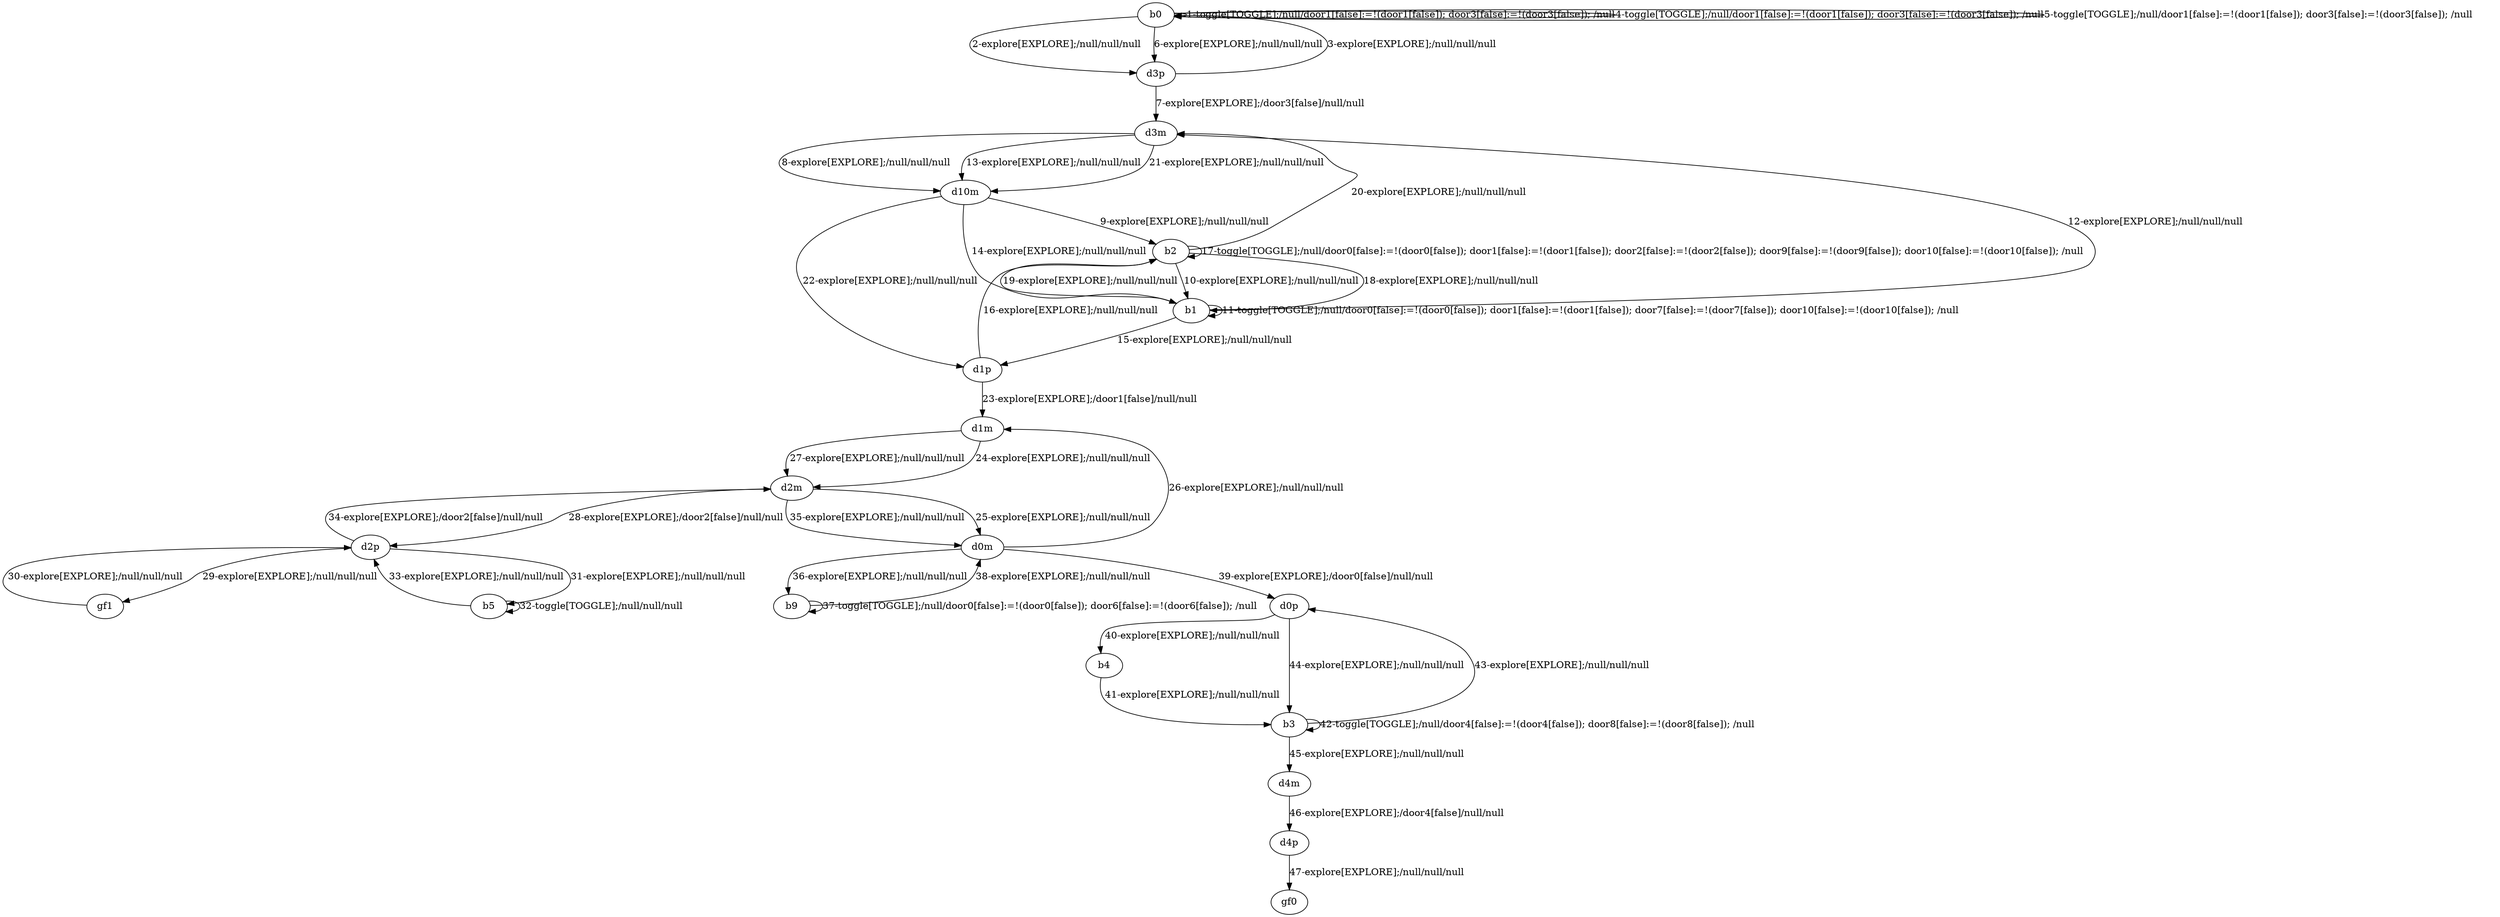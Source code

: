 digraph g {
"b0" -> "b0" [label = "1-toggle[TOGGLE];/null/door1[false]:=!(door1[false]); door3[false]:=!(door3[false]); /null"];
"b0" -> "d3p" [label = "2-explore[EXPLORE];/null/null/null"];
"d3p" -> "b0" [label = "3-explore[EXPLORE];/null/null/null"];
"b0" -> "b0" [label = "4-toggle[TOGGLE];/null/door1[false]:=!(door1[false]); door3[false]:=!(door3[false]); /null"];
"b0" -> "b0" [label = "5-toggle[TOGGLE];/null/door1[false]:=!(door1[false]); door3[false]:=!(door3[false]); /null"];
"b0" -> "d3p" [label = "6-explore[EXPLORE];/null/null/null"];
"d3p" -> "d3m" [label = "7-explore[EXPLORE];/door3[false]/null/null"];
"d3m" -> "d10m" [label = "8-explore[EXPLORE];/null/null/null"];
"d10m" -> "b2" [label = "9-explore[EXPLORE];/null/null/null"];
"b2" -> "b1" [label = "10-explore[EXPLORE];/null/null/null"];
"b1" -> "b1" [label = "11-toggle[TOGGLE];/null/door0[false]:=!(door0[false]); door1[false]:=!(door1[false]); door7[false]:=!(door7[false]); door10[false]:=!(door10[false]); /null"];
"b1" -> "d3m" [label = "12-explore[EXPLORE];/null/null/null"];
"d3m" -> "d10m" [label = "13-explore[EXPLORE];/null/null/null"];
"d10m" -> "b1" [label = "14-explore[EXPLORE];/null/null/null"];
"b1" -> "d1p" [label = "15-explore[EXPLORE];/null/null/null"];
"d1p" -> "b2" [label = "16-explore[EXPLORE];/null/null/null"];
"b2" -> "b2" [label = "17-toggle[TOGGLE];/null/door0[false]:=!(door0[false]); door1[false]:=!(door1[false]); door2[false]:=!(door2[false]); door9[false]:=!(door9[false]); door10[false]:=!(door10[false]); /null"];
"b2" -> "b1" [label = "18-explore[EXPLORE];/null/null/null"];
"b1" -> "b2" [label = "19-explore[EXPLORE];/null/null/null"];
"b2" -> "d3m" [label = "20-explore[EXPLORE];/null/null/null"];
"d3m" -> "d10m" [label = "21-explore[EXPLORE];/null/null/null"];
"d10m" -> "d1p" [label = "22-explore[EXPLORE];/null/null/null"];
"d1p" -> "d1m" [label = "23-explore[EXPLORE];/door1[false]/null/null"];
"d1m" -> "d2m" [label = "24-explore[EXPLORE];/null/null/null"];
"d2m" -> "d0m" [label = "25-explore[EXPLORE];/null/null/null"];
"d0m" -> "d1m" [label = "26-explore[EXPLORE];/null/null/null"];
"d1m" -> "d2m" [label = "27-explore[EXPLORE];/null/null/null"];
"d2m" -> "d2p" [label = "28-explore[EXPLORE];/door2[false]/null/null"];
"d2p" -> "gf1" [label = "29-explore[EXPLORE];/null/null/null"];
"gf1" -> "d2p" [label = "30-explore[EXPLORE];/null/null/null"];
"d2p" -> "b5" [label = "31-explore[EXPLORE];/null/null/null"];
"b5" -> "b5" [label = "32-toggle[TOGGLE];/null/null/null"];
"b5" -> "d2p" [label = "33-explore[EXPLORE];/null/null/null"];
"d2p" -> "d2m" [label = "34-explore[EXPLORE];/door2[false]/null/null"];
"d2m" -> "d0m" [label = "35-explore[EXPLORE];/null/null/null"];
"d0m" -> "b9" [label = "36-explore[EXPLORE];/null/null/null"];
"b9" -> "b9" [label = "37-toggle[TOGGLE];/null/door0[false]:=!(door0[false]); door6[false]:=!(door6[false]); /null"];
"b9" -> "d0m" [label = "38-explore[EXPLORE];/null/null/null"];
"d0m" -> "d0p" [label = "39-explore[EXPLORE];/door0[false]/null/null"];
"d0p" -> "b4" [label = "40-explore[EXPLORE];/null/null/null"];
"b4" -> "b3" [label = "41-explore[EXPLORE];/null/null/null"];
"b3" -> "b3" [label = "42-toggle[TOGGLE];/null/door4[false]:=!(door4[false]); door8[false]:=!(door8[false]); /null"];
"b3" -> "d0p" [label = "43-explore[EXPLORE];/null/null/null"];
"d0p" -> "b3" [label = "44-explore[EXPLORE];/null/null/null"];
"b3" -> "d4m" [label = "45-explore[EXPLORE];/null/null/null"];
"d4m" -> "d4p" [label = "46-explore[EXPLORE];/door4[false]/null/null"];
"d4p" -> "gf0" [label = "47-explore[EXPLORE];/null/null/null"];
}